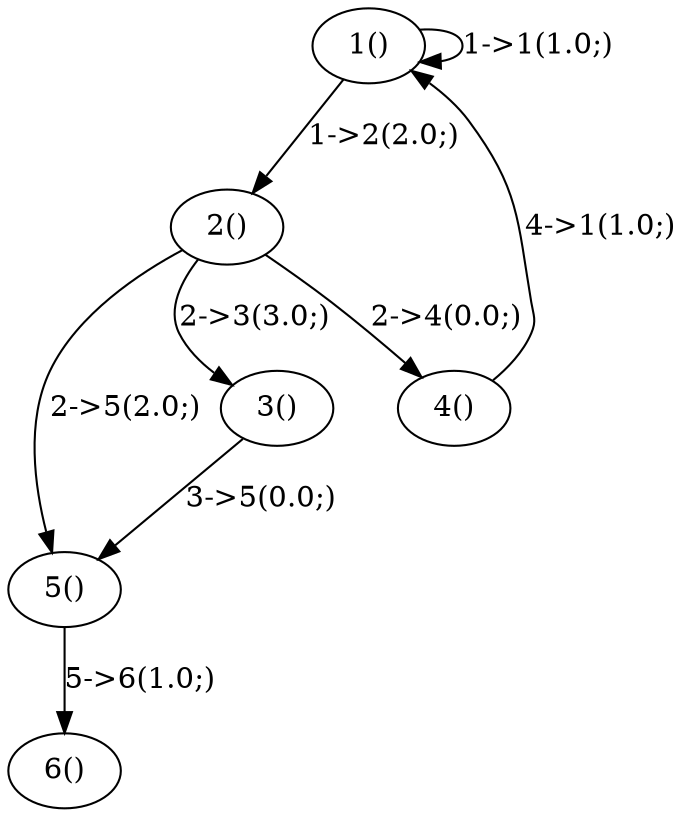 digraph{
"1" [label="1()"];
"2" [label="2()"];
"3" [label="3()"];
"4" [label="4()"];
"5" [label="5()"];
"6" [label="6()"];
"1" -> "1" [label="1->1(1.0;)"];
"1" -> "2" [label="1->2(2.0;)"];
"2" -> "4" [label="2->4(0.0;)"];
"4" -> "1" [label="4->1(1.0;)"];
"2" -> "3" [label="2->3(3.0;)"];
"2" -> "5" [label="2->5(2.0;)"];
"3" -> "5" [label="3->5(0.0;)"];
"5" -> "6" [label="5->6(1.0;)"];
}